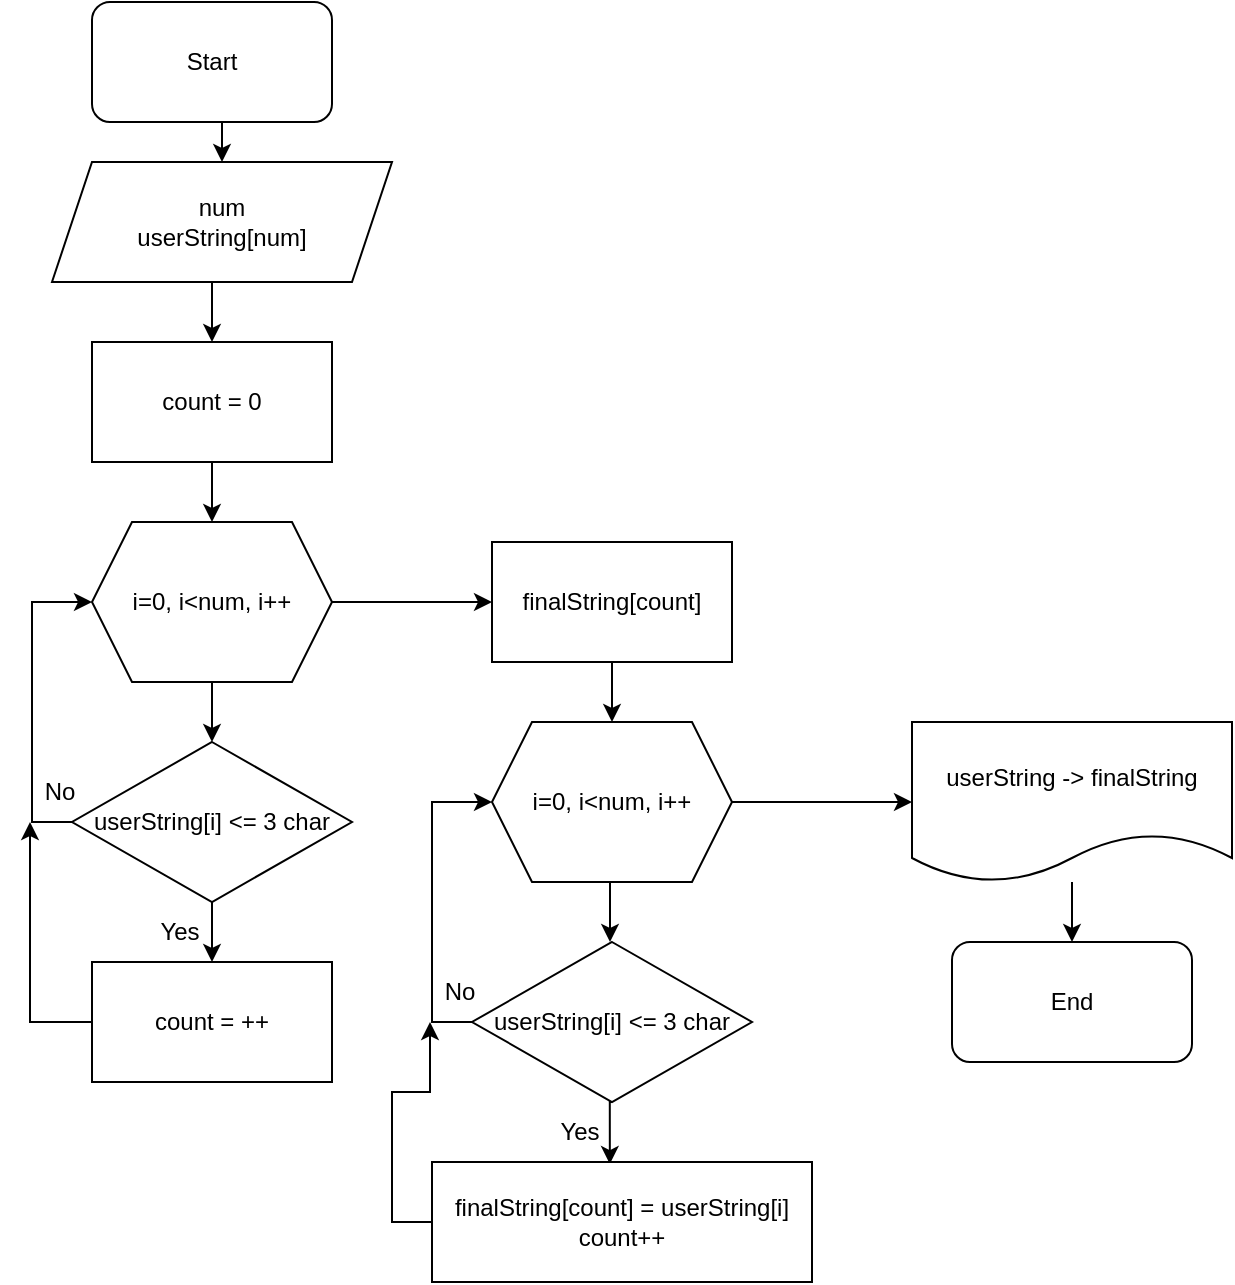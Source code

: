 <mxfile version="20.8.13" type="device"><diagram name="Страница 1" id="gQ8kupaEFxLalRy-S4gH"><mxGraphModel dx="1422" dy="780" grid="1" gridSize="10" guides="1" tooltips="1" connect="1" arrows="1" fold="1" page="1" pageScale="1" pageWidth="827" pageHeight="1169" math="0" shadow="0"><root><mxCell id="0"/><mxCell id="1" parent="0"/><mxCell id="HaUB-eZYIdeDpH4P-uDN-7" style="edgeStyle=orthogonalEdgeStyle;rounded=0;orthogonalLoop=1;jettySize=auto;html=1;exitX=0.5;exitY=1;exitDx=0;exitDy=0;entryX=0.5;entryY=0;entryDx=0;entryDy=0;startArrow=none;startFill=0;endArrow=classic;endFill=1;" edge="1" parent="1" source="HaUB-eZYIdeDpH4P-uDN-2" target="HaUB-eZYIdeDpH4P-uDN-3"><mxGeometry relative="1" as="geometry"/></mxCell><mxCell id="HaUB-eZYIdeDpH4P-uDN-2" value="Start" style="rounded=1;whiteSpace=wrap;html=1;" vertex="1" parent="1"><mxGeometry x="140" y="50" width="120" height="60" as="geometry"/></mxCell><mxCell id="HaUB-eZYIdeDpH4P-uDN-9" style="edgeStyle=orthogonalEdgeStyle;rounded=0;orthogonalLoop=1;jettySize=auto;html=1;exitX=0.5;exitY=1;exitDx=0;exitDy=0;entryX=0.5;entryY=0;entryDx=0;entryDy=0;startArrow=none;startFill=0;endArrow=classic;endFill=1;" edge="1" parent="1" source="HaUB-eZYIdeDpH4P-uDN-3" target="HaUB-eZYIdeDpH4P-uDN-8"><mxGeometry relative="1" as="geometry"/></mxCell><mxCell id="HaUB-eZYIdeDpH4P-uDN-3" value="&lt;div&gt;num&lt;/div&gt;&lt;div&gt;userString[num]&lt;/div&gt;" style="shape=parallelogram;perimeter=parallelogramPerimeter;whiteSpace=wrap;html=1;fixedSize=1;" vertex="1" parent="1"><mxGeometry x="120" y="130" width="170" height="60" as="geometry"/></mxCell><mxCell id="HaUB-eZYIdeDpH4P-uDN-12" style="edgeStyle=orthogonalEdgeStyle;rounded=0;orthogonalLoop=1;jettySize=auto;html=1;exitX=0.5;exitY=1;exitDx=0;exitDy=0;entryX=0.5;entryY=0;entryDx=0;entryDy=0;startArrow=none;startFill=0;endArrow=classic;endFill=1;" edge="1" parent="1" source="HaUB-eZYIdeDpH4P-uDN-5" target="HaUB-eZYIdeDpH4P-uDN-11"><mxGeometry relative="1" as="geometry"/></mxCell><mxCell id="HaUB-eZYIdeDpH4P-uDN-15" style="edgeStyle=orthogonalEdgeStyle;rounded=0;orthogonalLoop=1;jettySize=auto;html=1;exitX=1;exitY=0.5;exitDx=0;exitDy=0;entryX=0;entryY=0.5;entryDx=0;entryDy=0;startArrow=none;startFill=0;endArrow=classic;endFill=1;" edge="1" parent="1" source="HaUB-eZYIdeDpH4P-uDN-5" target="HaUB-eZYIdeDpH4P-uDN-28"><mxGeometry relative="1" as="geometry"><mxPoint x="310" y="350" as="targetPoint"/></mxGeometry></mxCell><mxCell id="HaUB-eZYIdeDpH4P-uDN-5" value="i=0, i&amp;lt;num, i++" style="shape=hexagon;perimeter=hexagonPerimeter2;whiteSpace=wrap;html=1;fixedSize=1;" vertex="1" parent="1"><mxGeometry x="140" y="310" width="120" height="80" as="geometry"/></mxCell><mxCell id="HaUB-eZYIdeDpH4P-uDN-10" style="edgeStyle=orthogonalEdgeStyle;rounded=0;orthogonalLoop=1;jettySize=auto;html=1;exitX=0.5;exitY=1;exitDx=0;exitDy=0;entryX=0.5;entryY=0;entryDx=0;entryDy=0;startArrow=none;startFill=0;endArrow=classic;endFill=1;" edge="1" parent="1" source="HaUB-eZYIdeDpH4P-uDN-8" target="HaUB-eZYIdeDpH4P-uDN-5"><mxGeometry relative="1" as="geometry"/></mxCell><mxCell id="HaUB-eZYIdeDpH4P-uDN-8" value="count = 0" style="rounded=0;whiteSpace=wrap;html=1;" vertex="1" parent="1"><mxGeometry x="140" y="220" width="120" height="60" as="geometry"/></mxCell><mxCell id="HaUB-eZYIdeDpH4P-uDN-18" style="edgeStyle=orthogonalEdgeStyle;rounded=0;orthogonalLoop=1;jettySize=auto;html=1;exitX=0;exitY=0.5;exitDx=0;exitDy=0;entryX=0;entryY=0.5;entryDx=0;entryDy=0;startArrow=none;startFill=0;endArrow=classic;endFill=1;" edge="1" parent="1" source="HaUB-eZYIdeDpH4P-uDN-11" target="HaUB-eZYIdeDpH4P-uDN-5"><mxGeometry relative="1" as="geometry"/></mxCell><mxCell id="HaUB-eZYIdeDpH4P-uDN-21" style="edgeStyle=orthogonalEdgeStyle;rounded=0;orthogonalLoop=1;jettySize=auto;html=1;exitX=0.5;exitY=1;exitDx=0;exitDy=0;entryX=0.5;entryY=0;entryDx=0;entryDy=0;startArrow=none;startFill=0;endArrow=classic;endFill=1;" edge="1" parent="1" source="HaUB-eZYIdeDpH4P-uDN-11" target="HaUB-eZYIdeDpH4P-uDN-19"><mxGeometry relative="1" as="geometry"/></mxCell><mxCell id="HaUB-eZYIdeDpH4P-uDN-11" value="userString[i] &amp;lt;= 3 char" style="rhombus;whiteSpace=wrap;html=1;" vertex="1" parent="1"><mxGeometry x="130" y="420" width="140" height="80" as="geometry"/></mxCell><mxCell id="HaUB-eZYIdeDpH4P-uDN-51" style="edgeStyle=orthogonalEdgeStyle;rounded=0;orthogonalLoop=1;jettySize=auto;html=1;exitX=0;exitY=0.5;exitDx=0;exitDy=0;entryX=0.25;entryY=1;entryDx=0;entryDy=0;startArrow=none;startFill=0;endArrow=classic;endFill=1;" edge="1" parent="1" source="HaUB-eZYIdeDpH4P-uDN-19" target="HaUB-eZYIdeDpH4P-uDN-25"><mxGeometry relative="1" as="geometry"/></mxCell><mxCell id="HaUB-eZYIdeDpH4P-uDN-19" value="count = ++" style="rounded=0;whiteSpace=wrap;html=1;" vertex="1" parent="1"><mxGeometry x="140" y="530" width="120" height="60" as="geometry"/></mxCell><mxCell id="HaUB-eZYIdeDpH4P-uDN-25" value="No" style="text;html=1;strokeColor=none;fillColor=none;align=center;verticalAlign=middle;whiteSpace=wrap;rounded=0;" vertex="1" parent="1"><mxGeometry x="94" y="430" width="60" height="30" as="geometry"/></mxCell><mxCell id="HaUB-eZYIdeDpH4P-uDN-27" value="Yes" style="text;html=1;strokeColor=none;fillColor=none;align=center;verticalAlign=middle;whiteSpace=wrap;rounded=0;" vertex="1" parent="1"><mxGeometry x="154" y="500" width="60" height="30" as="geometry"/></mxCell><mxCell id="HaUB-eZYIdeDpH4P-uDN-39" style="edgeStyle=orthogonalEdgeStyle;rounded=0;orthogonalLoop=1;jettySize=auto;html=1;exitX=0.5;exitY=1;exitDx=0;exitDy=0;entryX=0.5;entryY=0;entryDx=0;entryDy=0;startArrow=none;startFill=0;endArrow=classic;endFill=1;" edge="1" parent="1" source="HaUB-eZYIdeDpH4P-uDN-28" target="HaUB-eZYIdeDpH4P-uDN-34"><mxGeometry relative="1" as="geometry"/></mxCell><mxCell id="HaUB-eZYIdeDpH4P-uDN-28" value="finalString[count]" style="rounded=0;whiteSpace=wrap;html=1;" vertex="1" parent="1"><mxGeometry x="340" y="320" width="120" height="60" as="geometry"/></mxCell><mxCell id="HaUB-eZYIdeDpH4P-uDN-47" style="edgeStyle=orthogonalEdgeStyle;rounded=0;orthogonalLoop=1;jettySize=auto;html=1;exitX=1;exitY=0.5;exitDx=0;exitDy=0;entryX=0;entryY=0.5;entryDx=0;entryDy=0;startArrow=none;startFill=0;endArrow=classic;endFill=1;" edge="1" parent="1" source="HaUB-eZYIdeDpH4P-uDN-34" target="HaUB-eZYIdeDpH4P-uDN-46"><mxGeometry relative="1" as="geometry"/></mxCell><mxCell id="HaUB-eZYIdeDpH4P-uDN-34" value="i=0, i&amp;lt;num, i++" style="shape=hexagon;perimeter=hexagonPerimeter2;whiteSpace=wrap;html=1;fixedSize=1;" vertex="1" parent="1"><mxGeometry x="340" y="410" width="120" height="80" as="geometry"/></mxCell><mxCell id="HaUB-eZYIdeDpH4P-uDN-35" style="edgeStyle=orthogonalEdgeStyle;rounded=0;orthogonalLoop=1;jettySize=auto;html=1;exitX=0;exitY=0.5;exitDx=0;exitDy=0;entryX=0;entryY=0.5;entryDx=0;entryDy=0;startArrow=none;startFill=0;endArrow=classic;endFill=1;" edge="1" parent="1" source="HaUB-eZYIdeDpH4P-uDN-36" target="HaUB-eZYIdeDpH4P-uDN-34"><mxGeometry relative="1" as="geometry"/></mxCell><mxCell id="HaUB-eZYIdeDpH4P-uDN-42" style="edgeStyle=orthogonalEdgeStyle;rounded=0;orthogonalLoop=1;jettySize=auto;html=1;exitX=0.5;exitY=1;exitDx=0;exitDy=0;entryX=0.468;entryY=0.017;entryDx=0;entryDy=0;entryPerimeter=0;startArrow=none;startFill=0;endArrow=classic;endFill=1;" edge="1" parent="1" source="HaUB-eZYIdeDpH4P-uDN-36" target="HaUB-eZYIdeDpH4P-uDN-41"><mxGeometry relative="1" as="geometry"/></mxCell><mxCell id="HaUB-eZYIdeDpH4P-uDN-36" value="userString[i] &amp;lt;= 3 char" style="rhombus;whiteSpace=wrap;html=1;" vertex="1" parent="1"><mxGeometry x="330" y="520" width="140" height="80" as="geometry"/></mxCell><mxCell id="HaUB-eZYIdeDpH4P-uDN-38" value="No" style="text;html=1;strokeColor=none;fillColor=none;align=center;verticalAlign=middle;whiteSpace=wrap;rounded=0;" vertex="1" parent="1"><mxGeometry x="294" y="530" width="60" height="30" as="geometry"/></mxCell><mxCell id="HaUB-eZYIdeDpH4P-uDN-40" style="edgeStyle=orthogonalEdgeStyle;rounded=0;orthogonalLoop=1;jettySize=auto;html=1;exitX=0.75;exitY=0;exitDx=0;exitDy=0;entryX=0.75;entryY=1;entryDx=0;entryDy=0;startArrow=none;startFill=0;endArrow=classic;endFill=1;" edge="1" parent="1"><mxGeometry relative="1" as="geometry"><mxPoint x="399" y="490" as="sourcePoint"/><mxPoint x="399" y="520" as="targetPoint"/></mxGeometry></mxCell><mxCell id="HaUB-eZYIdeDpH4P-uDN-52" style="edgeStyle=orthogonalEdgeStyle;rounded=0;orthogonalLoop=1;jettySize=auto;html=1;exitX=0;exitY=0.5;exitDx=0;exitDy=0;entryX=0.25;entryY=1;entryDx=0;entryDy=0;startArrow=none;startFill=0;endArrow=classic;endFill=1;" edge="1" parent="1" source="HaUB-eZYIdeDpH4P-uDN-41" target="HaUB-eZYIdeDpH4P-uDN-38"><mxGeometry relative="1" as="geometry"/></mxCell><mxCell id="HaUB-eZYIdeDpH4P-uDN-41" value="&lt;div&gt;finalString[count] = userString[i]&lt;/div&gt;&lt;div&gt;count++&lt;br&gt;&lt;/div&gt;" style="rounded=0;whiteSpace=wrap;html=1;" vertex="1" parent="1"><mxGeometry x="310" y="630" width="190" height="60" as="geometry"/></mxCell><mxCell id="HaUB-eZYIdeDpH4P-uDN-45" value="Yes" style="text;html=1;strokeColor=none;fillColor=none;align=center;verticalAlign=middle;whiteSpace=wrap;rounded=0;" vertex="1" parent="1"><mxGeometry x="354" y="600" width="60" height="30" as="geometry"/></mxCell><mxCell id="HaUB-eZYIdeDpH4P-uDN-50" value="" style="edgeStyle=orthogonalEdgeStyle;rounded=0;orthogonalLoop=1;jettySize=auto;html=1;startArrow=none;startFill=0;endArrow=classic;endFill=1;" edge="1" parent="1" source="HaUB-eZYIdeDpH4P-uDN-46" target="HaUB-eZYIdeDpH4P-uDN-48"><mxGeometry relative="1" as="geometry"/></mxCell><mxCell id="HaUB-eZYIdeDpH4P-uDN-46" value="&lt;div&gt;userString -&amp;gt; finalString&lt;/div&gt;" style="shape=document;whiteSpace=wrap;html=1;boundedLbl=1;" vertex="1" parent="1"><mxGeometry x="550" y="410" width="160" height="80" as="geometry"/></mxCell><mxCell id="HaUB-eZYIdeDpH4P-uDN-48" value="End" style="rounded=1;whiteSpace=wrap;html=1;" vertex="1" parent="1"><mxGeometry x="570" y="520" width="120" height="60" as="geometry"/></mxCell></root></mxGraphModel></diagram></mxfile>